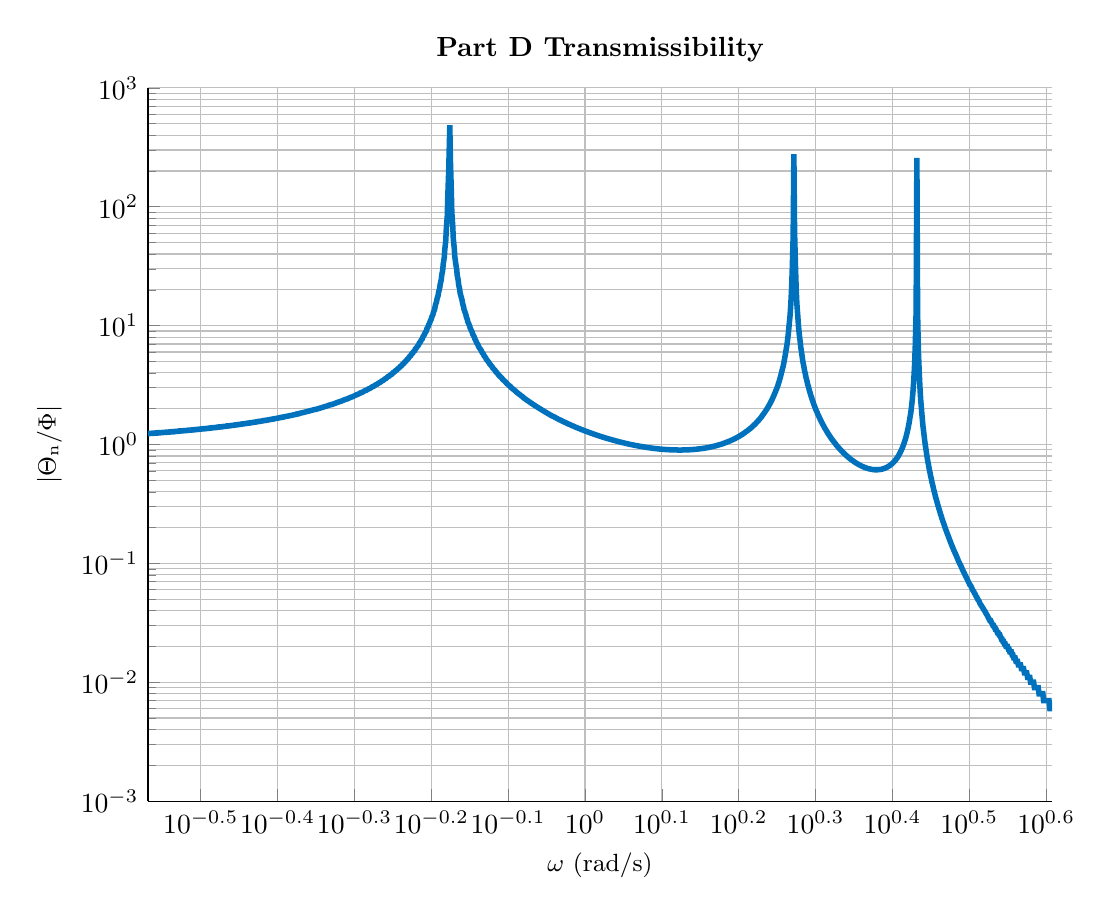 % This file was created by matlab2tikz.
%
\definecolor{mycolor1}{rgb}{0.0,0.447,0.741}%
%
\begin{tikzpicture}

\begin{axis}[%
width=4.521in,
height=3.566in,
at={(0.758in,0.481in)},
scale only axis,
xmode=log,
xmin=0.27,
xmax=4.054,
xminorticks=true,
xlabel style={font=\color{white!15!black}},
xlabel={$\omega\text{ (rad/s)}$},
ymode=log,
ymin=0.001,
ymax=1000,
yminorticks=true,
ylabel style={font=\color{white!15!black}},
ylabel={$\text{$|$}\Theta{}_\text{n}\text{/}\Phi\text{$|$}$},
axis background/.style={fill=white},
title style={font=\bfseries},
title={Part D Transmissibility},
axis x line*=bottom,
axis y line*=left,
xmajorgrids,
xminorgrids,
ymajorgrids,
yminorgrids,
ylabel style={font=\small},
xlabel style={font=\small}
]
\addplot [color=mycolor1, line width=2.0pt, forget plot]
  table[row sep=crcr]{%
0.27	1.235\\
0.271	1.236\\
0.272	1.238\\
0.272	1.239\\
0.273	1.24\\
0.273	1.242\\
0.274	1.243\\
0.275	1.244\\
0.275	1.246\\
0.276	1.247\\
0.277	1.248\\
0.277	1.25\\
0.278	1.251\\
0.279	1.253\\
0.279	1.254\\
0.28	1.255\\
0.28	1.257\\
0.281	1.258\\
0.282	1.26\\
0.282	1.261\\
0.283	1.263\\
0.284	1.264\\
0.284	1.266\\
0.285	1.267\\
0.286	1.269\\
0.286	1.27\\
0.287	1.272\\
0.288	1.273\\
0.288	1.275\\
0.289	1.277\\
0.29	1.278\\
0.29	1.28\\
0.291	1.281\\
0.292	1.283\\
0.292	1.285\\
0.293	1.286\\
0.294	1.288\\
0.294	1.289\\
0.295	1.291\\
0.296	1.293\\
0.296	1.294\\
0.297	1.296\\
0.298	1.298\\
0.298	1.3\\
0.299	1.301\\
0.3	1.303\\
0.3	1.305\\
0.301	1.307\\
0.302	1.308\\
0.303	1.31\\
0.303	1.312\\
0.304	1.314\\
0.305	1.316\\
0.305	1.318\\
0.306	1.319\\
0.307	1.321\\
0.307	1.323\\
0.308	1.325\\
0.309	1.327\\
0.31	1.329\\
0.31	1.331\\
0.311	1.333\\
0.312	1.335\\
0.312	1.337\\
0.313	1.339\\
0.314	1.341\\
0.315	1.343\\
0.315	1.345\\
0.316	1.347\\
0.317	1.349\\
0.318	1.351\\
0.318	1.353\\
0.319	1.355\\
0.32	1.358\\
0.321	1.36\\
0.321	1.362\\
0.322	1.364\\
0.323	1.366\\
0.323	1.368\\
0.324	1.371\\
0.325	1.373\\
0.326	1.375\\
0.326	1.378\\
0.327	1.38\\
0.328	1.382\\
0.329	1.384\\
0.329	1.387\\
0.33	1.389\\
0.331	1.392\\
0.332	1.394\\
0.333	1.396\\
0.333	1.399\\
0.334	1.401\\
0.335	1.404\\
0.336	1.406\\
0.336	1.409\\
0.337	1.411\\
0.338	1.414\\
0.339	1.417\\
0.339	1.419\\
0.34	1.422\\
0.341	1.424\\
0.342	1.427\\
0.343	1.43\\
0.343	1.433\\
0.344	1.435\\
0.345	1.438\\
0.346	1.441\\
0.347	1.444\\
0.347	1.446\\
0.348	1.449\\
0.349	1.452\\
0.35	1.455\\
0.351	1.458\\
0.351	1.461\\
0.352	1.464\\
0.353	1.467\\
0.354	1.47\\
0.355	1.473\\
0.355	1.476\\
0.356	1.479\\
0.357	1.482\\
0.358	1.485\\
0.359	1.489\\
0.36	1.492\\
0.36	1.495\\
0.361	1.498\\
0.362	1.501\\
0.363	1.505\\
0.364	1.508\\
0.365	1.511\\
0.365	1.515\\
0.366	1.518\\
0.367	1.522\\
0.368	1.525\\
0.369	1.529\\
0.37	1.532\\
0.371	1.536\\
0.371	1.539\\
0.372	1.543\\
0.373	1.547\\
0.374	1.55\\
0.375	1.554\\
0.376	1.558\\
0.377	1.562\\
0.377	1.566\\
0.378	1.569\\
0.379	1.573\\
0.38	1.577\\
0.381	1.581\\
0.382	1.585\\
0.383	1.589\\
0.384	1.593\\
0.384	1.598\\
0.385	1.602\\
0.386	1.606\\
0.387	1.61\\
0.388	1.614\\
0.389	1.619\\
0.39	1.623\\
0.391	1.628\\
0.392	1.632\\
0.392	1.636\\
0.393	1.641\\
0.394	1.646\\
0.395	1.65\\
0.396	1.655\\
0.397	1.66\\
0.398	1.664\\
0.399	1.669\\
0.4	1.674\\
0.401	1.679\\
0.402	1.684\\
0.403	1.689\\
0.403	1.694\\
0.404	1.699\\
0.405	1.704\\
0.406	1.709\\
0.407	1.715\\
0.408	1.72\\
0.409	1.725\\
0.41	1.731\\
0.411	1.736\\
0.412	1.742\\
0.413	1.747\\
0.414	1.753\\
0.415	1.759\\
0.416	1.764\\
0.417	1.77\\
0.418	1.776\\
0.419	1.782\\
0.42	1.788\\
0.421	1.794\\
0.422	1.8\\
0.423	1.806\\
0.423	1.813\\
0.424	1.819\\
0.425	1.825\\
0.426	1.832\\
0.427	1.839\\
0.428	1.845\\
0.429	1.852\\
0.43	1.859\\
0.431	1.865\\
0.432	1.872\\
0.433	1.879\\
0.434	1.887\\
0.435	1.894\\
0.436	1.901\\
0.437	1.908\\
0.438	1.916\\
0.439	1.923\\
0.44	1.931\\
0.441	1.939\\
0.442	1.946\\
0.443	1.954\\
0.444	1.962\\
0.445	1.97\\
0.447	1.978\\
0.448	1.987\\
0.449	1.995\\
0.45	2.004\\
0.451	2.012\\
0.452	2.021\\
0.453	2.03\\
0.454	2.039\\
0.455	2.048\\
0.456	2.057\\
0.457	2.066\\
0.458	2.075\\
0.459	2.085\\
0.46	2.094\\
0.461	2.104\\
0.462	2.114\\
0.463	2.124\\
0.464	2.134\\
0.465	2.144\\
0.466	2.155\\
0.468	2.165\\
0.469	2.176\\
0.47	2.187\\
0.471	2.198\\
0.472	2.209\\
0.473	2.22\\
0.474	2.232\\
0.475	2.244\\
0.476	2.255\\
0.477	2.267\\
0.478	2.279\\
0.48	2.292\\
0.481	2.304\\
0.482	2.317\\
0.483	2.33\\
0.484	2.343\\
0.485	2.356\\
0.486	2.37\\
0.487	2.383\\
0.488	2.397\\
0.49	2.411\\
0.491	2.425\\
0.492	2.44\\
0.493	2.455\\
0.494	2.47\\
0.495	2.485\\
0.496	2.5\\
0.498	2.516\\
0.499	2.532\\
0.5	2.548\\
0.501	2.565\\
0.502	2.582\\
0.503	2.599\\
0.504	2.616\\
0.506	2.634\\
0.507	2.652\\
0.508	2.67\\
0.509	2.689\\
0.51	2.708\\
0.511	2.727\\
0.513	2.747\\
0.514	2.767\\
0.515	2.787\\
0.516	2.808\\
0.517	2.829\\
0.519	2.85\\
0.52	2.872\\
0.521	2.894\\
0.522	2.917\\
0.523	2.94\\
0.525	2.964\\
0.526	2.988\\
0.527	3.013\\
0.528	3.038\\
0.529	3.064\\
0.531	3.09\\
0.532	3.116\\
0.533	3.144\\
0.534	3.171\\
0.536	3.2\\
0.537	3.229\\
0.538	3.259\\
0.539	3.289\\
0.541	3.32\\
0.542	3.352\\
0.543	3.384\\
0.544	3.417\\
0.546	3.451\\
0.547	3.486\\
0.548	3.522\\
0.549	3.558\\
0.551	3.595\\
0.552	3.634\\
0.553	3.673\\
0.554	3.713\\
0.556	3.754\\
0.557	3.797\\
0.558	3.84\\
0.56	3.885\\
0.561	3.93\\
0.562	3.977\\
0.563	4.026\\
0.565	4.076\\
0.566	4.127\\
0.567	4.179\\
0.569	4.233\\
0.57	4.289\\
0.571	4.346\\
0.573	4.406\\
0.574	4.467\\
0.575	4.529\\
0.577	4.594\\
0.578	4.661\\
0.579	4.731\\
0.581	4.802\\
0.582	4.876\\
0.583	4.953\\
0.585	5.032\\
0.586	5.114\\
0.587	5.199\\
0.589	5.287\\
0.59	5.379\\
0.591	5.474\\
0.593	5.573\\
0.594	5.676\\
0.595	5.783\\
0.597	5.895\\
0.598	6.011\\
0.6	6.132\\
0.601	6.259\\
0.602	6.391\\
0.604	6.53\\
0.605	6.676\\
0.607	6.828\\
0.608	6.988\\
0.609	7.156\\
0.611	7.333\\
0.612	7.52\\
0.614	7.717\\
0.615	7.925\\
0.616	8.146\\
0.618	8.38\\
0.619	8.628\\
0.621	8.893\\
0.622	9.175\\
0.623	9.476\\
0.625	9.799\\
0.626	10.146\\
0.628	10.519\\
0.629	10.922\\
0.631	11.358\\
0.632	11.833\\
0.634	12.35\\
0.635	12.916\\
0.637	13.538\\
0.638	14.225\\
0.639	14.989\\
0.641	15.841\\
0.642	16.799\\
0.644	17.883\\
0.645	19.12\\
0.647	20.546\\
0.648	22.206\\
0.65	24.163\\
0.651	26.506\\
0.653	29.36\\
0.654	32.911\\
0.656	37.452\\
0.657	43.459\\
0.659	51.777\\
0.66	64.04\\
0.662	83.876\\
0.663	121.125\\
0.665	212.634\\
0.667	485.601\\
0.668	260.313\\
0.67	136.217\\
0.671	90.581\\
0.673	67.584\\
0.674	53.815\\
0.676	44.669\\
0.677	38.157\\
0.679	33.288\\
0.681	29.51\\
0.682	26.495\\
0.684	24.032\\
0.685	21.983\\
0.687	20.252\\
0.688	18.77\\
0.69	17.486\\
0.692	16.365\\
0.693	15.376\\
0.695	14.498\\
0.696	13.713\\
0.698	13.007\\
0.7	12.368\\
0.701	11.788\\
0.703	11.259\\
0.704	10.774\\
0.706	10.328\\
0.708	9.917\\
0.709	9.536\\
0.711	9.183\\
0.713	8.854\\
0.714	8.547\\
0.716	8.26\\
0.718	7.991\\
0.719	7.739\\
0.721	7.502\\
0.722	7.278\\
0.724	7.066\\
0.726	6.867\\
0.727	6.677\\
0.729	6.498\\
0.731	6.328\\
0.733	6.165\\
0.734	6.011\\
0.736	5.864\\
0.738	5.724\\
0.739	5.59\\
0.741	5.462\\
0.743	5.339\\
0.744	5.222\\
0.746	5.109\\
0.748	5.001\\
0.75	4.897\\
0.751	4.797\\
0.753	4.701\\
0.755	4.609\\
0.757	4.52\\
0.758	4.434\\
0.76	4.351\\
0.762	4.272\\
0.764	4.194\\
0.765	4.12\\
0.767	4.048\\
0.769	3.978\\
0.771	3.911\\
0.772	3.845\\
0.774	3.782\\
0.776	3.721\\
0.778	3.661\\
0.78	3.604\\
0.781	3.548\\
0.783	3.493\\
0.785	3.441\\
0.787	3.389\\
0.789	3.339\\
0.79	3.291\\
0.792	3.244\\
0.794	3.198\\
0.796	3.153\\
0.798	3.11\\
0.8	3.067\\
0.801	3.026\\
0.803	2.986\\
0.805	2.946\\
0.807	2.908\\
0.809	2.871\\
0.811	2.834\\
0.813	2.799\\
0.814	2.764\\
0.816	2.73\\
0.818	2.697\\
0.82	2.664\\
0.822	2.633\\
0.824	2.602\\
0.826	2.571\\
0.828	2.542\\
0.83	2.513\\
0.831	2.485\\
0.833	2.457\\
0.835	2.43\\
0.837	2.403\\
0.839	2.377\\
0.841	2.352\\
0.843	2.327\\
0.845	2.302\\
0.847	2.278\\
0.849	2.255\\
0.851	2.232\\
0.853	2.209\\
0.855	2.187\\
0.857	2.165\\
0.859	2.144\\
0.861	2.123\\
0.863	2.102\\
0.865	2.082\\
0.867	2.062\\
0.869	2.043\\
0.871	2.024\\
0.873	2.005\\
0.875	1.987\\
0.877	1.969\\
0.879	1.951\\
0.881	1.934\\
0.883	1.917\\
0.885	1.9\\
0.887	1.883\\
0.889	1.867\\
0.891	1.851\\
0.893	1.835\\
0.895	1.82\\
0.897	1.805\\
0.899	1.79\\
0.901	1.775\\
0.903	1.761\\
0.905	1.747\\
0.907	1.733\\
0.91	1.719\\
0.912	1.705\\
0.914	1.692\\
0.916	1.679\\
0.918	1.666\\
0.92	1.653\\
0.922	1.641\\
0.924	1.628\\
0.926	1.616\\
0.929	1.604\\
0.931	1.593\\
0.933	1.581\\
0.935	1.57\\
0.937	1.558\\
0.939	1.547\\
0.942	1.537\\
0.944	1.526\\
0.946	1.515\\
0.948	1.505\\
0.95	1.495\\
0.952	1.484\\
0.955	1.474\\
0.957	1.465\\
0.959	1.455\\
0.961	1.445\\
0.963	1.436\\
0.966	1.427\\
0.968	1.418\\
0.97	1.409\\
0.972	1.4\\
0.975	1.391\\
0.977	1.382\\
0.979	1.374\\
0.981	1.365\\
0.984	1.357\\
0.986	1.349\\
0.988	1.341\\
0.99	1.333\\
0.993	1.325\\
0.995	1.318\\
0.997	1.31\\
1.0	1.302\\
1.002	1.295\\
1.004	1.288\\
1.007	1.281\\
1.009	1.273\\
1.011	1.266\\
1.014	1.259\\
1.016	1.253\\
1.018	1.246\\
1.021	1.239\\
1.023	1.233\\
1.025	1.226\\
1.028	1.22\\
1.03	1.214\\
1.032	1.208\\
1.035	1.201\\
1.037	1.195\\
1.04	1.189\\
1.042	1.184\\
1.044	1.178\\
1.047	1.172\\
1.049	1.166\\
1.052	1.161\\
1.054	1.155\\
1.056	1.15\\
1.059	1.145\\
1.061	1.139\\
1.064	1.134\\
1.066	1.129\\
1.069	1.124\\
1.071	1.119\\
1.074	1.114\\
1.076	1.109\\
1.079	1.105\\
1.081	1.1\\
1.084	1.095\\
1.086	1.091\\
1.089	1.086\\
1.091	1.082\\
1.094	1.077\\
1.096	1.073\\
1.099	1.069\\
1.101	1.065\\
1.104	1.061\\
1.106	1.056\\
1.109	1.052\\
1.111	1.048\\
1.114	1.045\\
1.116	1.041\\
1.119	1.037\\
1.122	1.033\\
1.124	1.03\\
1.127	1.026\\
1.129	1.022\\
1.132	1.019\\
1.135	1.015\\
1.137	1.012\\
1.14	1.009\\
1.142	1.005\\
1.145	1.002\\
1.148	0.999\\
1.15	0.996\\
1.153	0.993\\
1.156	0.99\\
1.158	0.987\\
1.161	0.984\\
1.164	0.981\\
1.166	0.978\\
1.169	0.976\\
1.172	0.973\\
1.174	0.97\\
1.177	0.968\\
1.18	0.965\\
1.183	0.962\\
1.185	0.96\\
1.188	0.958\\
1.191	0.955\\
1.194	0.953\\
1.196	0.951\\
1.199	0.948\\
1.202	0.946\\
1.205	0.944\\
1.207	0.942\\
1.21	0.94\\
1.213	0.938\\
1.216	0.936\\
1.219	0.934\\
1.221	0.932\\
1.224	0.93\\
1.227	0.929\\
1.23	0.927\\
1.233	0.925\\
1.235	0.924\\
1.238	0.922\\
1.241	0.921\\
1.244	0.919\\
1.247	0.918\\
1.25	0.916\\
1.253	0.915\\
1.256	0.914\\
1.258	0.913\\
1.261	0.911\\
1.264	0.91\\
1.267	0.909\\
1.27	0.908\\
1.273	0.907\\
1.276	0.906\\
1.279	0.905\\
1.282	0.905\\
1.285	0.904\\
1.288	0.903\\
1.291	0.902\\
1.294	0.902\\
1.297	0.901\\
1.3	0.901\\
1.303	0.9\\
1.306	0.9\\
1.309	0.899\\
1.312	0.899\\
1.315	0.899\\
1.318	0.899\\
1.321	0.898\\
1.324	0.898\\
1.327	0.898\\
1.33	0.898\\
1.333	0.898\\
1.336	0.898\\
1.339	0.899\\
1.342	0.899\\
1.345	0.899\\
1.348	0.899\\
1.352	0.9\\
1.355	0.9\\
1.358	0.901\\
1.361	0.901\\
1.364	0.902\\
1.367	0.903\\
1.37	0.904\\
1.374	0.904\\
1.377	0.905\\
1.38	0.906\\
1.383	0.907\\
1.386	0.909\\
1.389	0.91\\
1.393	0.911\\
1.396	0.912\\
1.399	0.914\\
1.402	0.915\\
1.406	0.917\\
1.409	0.918\\
1.412	0.92\\
1.415	0.922\\
1.419	0.924\\
1.422	0.926\\
1.425	0.928\\
1.428	0.93\\
1.432	0.932\\
1.435	0.934\\
1.438	0.937\\
1.442	0.939\\
1.445	0.942\\
1.448	0.945\\
1.452	0.947\\
1.455	0.95\\
1.458	0.953\\
1.462	0.957\\
1.465	0.96\\
1.468	0.963\\
1.472	0.967\\
1.475	0.97\\
1.479	0.974\\
1.482	0.978\\
1.485	0.982\\
1.489	0.986\\
1.492	0.99\\
1.496	0.994\\
1.499	0.999\\
1.503	1.003\\
1.506	1.008\\
1.509	1.013\\
1.513	1.018\\
1.516	1.024\\
1.52	1.029\\
1.523	1.035\\
1.527	1.041\\
1.53	1.047\\
1.534	1.053\\
1.538	1.059\\
1.541	1.066\\
1.545	1.073\\
1.548	1.08\\
1.552	1.087\\
1.555	1.094\\
1.559	1.102\\
1.563	1.11\\
1.566	1.118\\
1.57	1.127\\
1.573	1.136\\
1.577	1.145\\
1.581	1.154\\
1.584	1.164\\
1.588	1.174\\
1.592	1.185\\
1.595	1.195\\
1.599	1.207\\
1.603	1.218\\
1.606	1.23\\
1.61	1.243\\
1.614	1.255\\
1.617	1.269\\
1.621	1.283\\
1.625	1.297\\
1.629	1.312\\
1.632	1.327\\
1.636	1.343\\
1.64	1.36\\
1.644	1.377\\
1.648	1.395\\
1.651	1.414\\
1.655	1.434\\
1.659	1.454\\
1.663	1.475\\
1.667	1.497\\
1.67	1.52\\
1.674	1.545\\
1.678	1.57\\
1.682	1.596\\
1.686	1.624\\
1.69	1.653\\
1.694	1.684\\
1.698	1.716\\
1.701	1.749\\
1.705	1.785\\
1.709	1.822\\
1.713	1.861\\
1.717	1.903\\
1.721	1.947\\
1.725	1.993\\
1.729	2.043\\
1.733	2.095\\
1.737	2.151\\
1.741	2.211\\
1.745	2.274\\
1.749	2.342\\
1.753	2.415\\
1.757	2.494\\
1.761	2.579\\
1.765	2.671\\
1.769	2.77\\
1.773	2.878\\
1.778	2.996\\
1.782	3.126\\
1.786	3.269\\
1.79	3.426\\
1.794	3.602\\
1.798	3.798\\
1.802	4.019\\
1.806	4.269\\
1.811	4.555\\
1.815	4.886\\
1.819	5.271\\
1.823	5.727\\
1.827	6.273\\
1.832	6.941\\
1.836	7.775\\
1.84	8.846\\
1.844	10.271\\
1.849	12.261\\
1.853	15.232\\
1.857	20.147\\
1.861	29.817\\
1.866	57.33\\
1.87	277.025\\
1.874	61.772\\
1.879	30.683\\
1.883	20.311\\
1.887	15.148\\
1.892	12.06\\
1.896	10.008\\
1.9	8.544\\
1.905	7.449\\
1.909	6.598\\
1.914	5.918\\
1.918	5.363\\
1.922	4.9\\
1.927	4.509\\
1.931	4.175\\
1.936	3.885\\
1.94	3.632\\
1.945	3.409\\
1.949	3.211\\
1.954	3.034\\
1.958	2.875\\
1.963	2.731\\
1.967	2.6\\
1.972	2.481\\
1.976	2.372\\
1.981	2.272\\
1.985	2.18\\
1.99	2.095\\
1.994	2.015\\
1.999	1.942\\
2.004	1.873\\
2.008	1.81\\
2.013	1.75\\
2.018	1.694\\
2.022	1.641\\
2.027	1.591\\
2.032	1.545\\
2.036	1.501\\
2.041	1.459\\
2.046	1.42\\
2.05	1.382\\
2.055	1.347\\
2.06	1.313\\
2.065	1.281\\
2.069	1.251\\
2.074	1.222\\
2.079	1.194\\
2.084	1.168\\
2.088	1.143\\
2.093	1.119\\
2.098	1.096\\
2.103	1.073\\
2.108	1.052\\
2.113	1.032\\
2.118	1.013\\
2.122	0.994\\
2.127	0.976\\
2.132	0.959\\
2.137	0.943\\
2.142	0.927\\
2.147	0.912\\
2.152	0.897\\
2.157	0.883\\
2.162	0.87\\
2.167	0.857\\
2.172	0.844\\
2.177	0.832\\
2.182	0.821\\
2.187	0.81\\
2.192	0.799\\
2.197	0.789\\
2.202	0.779\\
2.207	0.769\\
2.212	0.76\\
2.217	0.751\\
2.222	0.743\\
2.228	0.735\\
2.233	0.727\\
2.238	0.719\\
2.243	0.712\\
2.248	0.705\\
2.253	0.698\\
2.259	0.692\\
2.264	0.686\\
2.269	0.68\\
2.274	0.674\\
2.279	0.669\\
2.285	0.664\\
2.29	0.659\\
2.295	0.654\\
2.301	0.65\\
2.306	0.646\\
2.311	0.642\\
2.316	0.639\\
2.322	0.635\\
2.327	0.632\\
2.333	0.629\\
2.338	0.626\\
2.343	0.624\\
2.349	0.622\\
2.354	0.62\\
2.36	0.618\\
2.365	0.616\\
2.37	0.615\\
2.376	0.614\\
2.381	0.613\\
2.387	0.613\\
2.392	0.613\\
2.398	0.613\\
2.403	0.613\\
2.409	0.614\\
2.415	0.614\\
2.42	0.616\\
2.426	0.617\\
2.431	0.619\\
2.437	0.621\\
2.442	0.624\\
2.448	0.627\\
2.454	0.63\\
2.459	0.634\\
2.465	0.638\\
2.471	0.643\\
2.476	0.648\\
2.482	0.654\\
2.488	0.66\\
2.494	0.667\\
2.499	0.674\\
2.505	0.683\\
2.511	0.692\\
2.517	0.702\\
2.522	0.713\\
2.528	0.724\\
2.534	0.737\\
2.54	0.752\\
2.546	0.767\\
2.552	0.784\\
2.558	0.803\\
2.563	0.824\\
2.569	0.847\\
2.575	0.872\\
2.581	0.901\\
2.587	0.932\\
2.593	0.968\\
2.599	1.008\\
2.605	1.053\\
2.611	1.104\\
2.617	1.164\\
2.623	1.233\\
2.629	1.314\\
2.635	1.41\\
2.641	1.526\\
2.647	1.668\\
2.654	1.846\\
2.66	2.076\\
2.666	2.384\\
2.672	2.815\\
2.678	3.465\\
2.684	4.55\\
2.69	6.728\\
2.697	13.311\\
2.703	257.869\\
2.709	12.582\\
2.715	6.234\\
2.722	4.099\\
2.728	3.029\\
2.734	2.387\\
2.741	1.958\\
2.747	1.653\\
2.753	1.424\\
2.76	1.246\\
2.766	1.104\\
2.772	0.988\\
2.779	0.892\\
2.785	0.811\\
2.791	0.741\\
2.798	0.681\\
2.804	0.629\\
2.811	0.583\\
2.817	0.542\\
2.824	0.506\\
2.83	0.473\\
2.837	0.444\\
2.843	0.417\\
2.85	0.393\\
2.856	0.371\\
2.863	0.35\\
2.87	0.332\\
2.876	0.315\\
2.883	0.299\\
2.89	0.284\\
2.896	0.271\\
2.903	0.258\\
2.91	0.246\\
2.916	0.235\\
2.923	0.225\\
2.93	0.215\\
2.937	0.206\\
2.943	0.198\\
2.95	0.19\\
2.957	0.182\\
2.964	0.175\\
2.971	0.168\\
2.977	0.162\\
2.984	0.156\\
2.991	0.15\\
2.998	0.144\\
3.005	0.139\\
3.012	0.134\\
3.019	0.129\\
3.026	0.125\\
3.033	0.121\\
3.04	0.117\\
3.047	0.113\\
3.054	0.109\\
3.061	0.105\\
3.068	0.102\\
3.075	0.099\\
3.082	0.096\\
3.089	0.093\\
3.096	0.09\\
3.103	0.087\\
3.111	0.084\\
3.118	0.082\\
3.125	0.079\\
3.132	0.077\\
3.139	0.075\\
3.147	0.072\\
3.154	0.07\\
3.161	0.068\\
3.168	0.066\\
3.176	0.065\\
3.183	0.063\\
3.19	0.061\\
3.198	0.059\\
3.205	0.058\\
3.212	0.056\\
3.22	0.055\\
3.227	0.053\\
3.235	0.052\\
3.242	0.05\\
3.25	0.049\\
3.257	0.048\\
3.265	0.046\\
3.272	0.045\\
3.28	0.044\\
3.287	0.043\\
3.295	0.042\\
3.302	0.041\\
3.31	0.04\\
3.318	0.039\\
3.325	0.038\\
3.333	0.037\\
3.341	0.036\\
3.348	0.035\\
3.356	0.034\\
3.364	0.033\\
3.372	0.033\\
3.379	0.032\\
3.387	0.031\\
3.395	0.03\\
3.403	0.03\\
3.411	0.029\\
3.418	0.028\\
3.426	0.028\\
3.434	0.027\\
3.442	0.026\\
3.45	0.026\\
3.458	0.025\\
3.466	0.025\\
3.474	0.024\\
3.482	0.023\\
3.49	0.023\\
3.498	0.022\\
3.506	0.022\\
3.514	0.021\\
3.522	0.021\\
3.53	0.02\\
3.539	0.02\\
3.547	0.02\\
3.555	0.019\\
3.563	0.019\\
3.571	0.018\\
3.58	0.018\\
3.588	0.018\\
3.596	0.017\\
3.604	0.017\\
3.613	0.016\\
3.621	0.016\\
3.629	0.016\\
3.638	0.015\\
3.646	0.015\\
3.655	0.015\\
3.663	0.014\\
3.671	0.014\\
3.68	0.014\\
3.688	0.014\\
3.697	0.013\\
3.705	0.013\\
3.714	0.013\\
3.722	0.013\\
3.731	0.012\\
3.74	0.012\\
3.748	0.012\\
3.757	0.012\\
3.766	0.011\\
3.774	0.011\\
3.783	0.011\\
3.792	0.011\\
3.8	0.01\\
3.809	0.01\\
3.818	0.01\\
3.827	0.01\\
3.836	0.01\\
3.844	0.009\\
3.853	0.009\\
3.862	0.009\\
3.871	0.009\\
3.88	0.009\\
3.889	0.009\\
3.898	0.008\\
3.907	0.008\\
3.916	0.008\\
3.925	0.008\\
3.934	0.008\\
3.943	0.008\\
3.952	0.007\\
3.961	0.007\\
3.97	0.007\\
3.98	0.007\\
3.989	0.007\\
3.998	0.007\\
4.007	0.007\\
4.016	0.007\\
4.026	0.006\\
4.035	0.006\\
4.044	0.006\\
4.054	0.006\\
};
\end{axis}
\end{tikzpicture}%